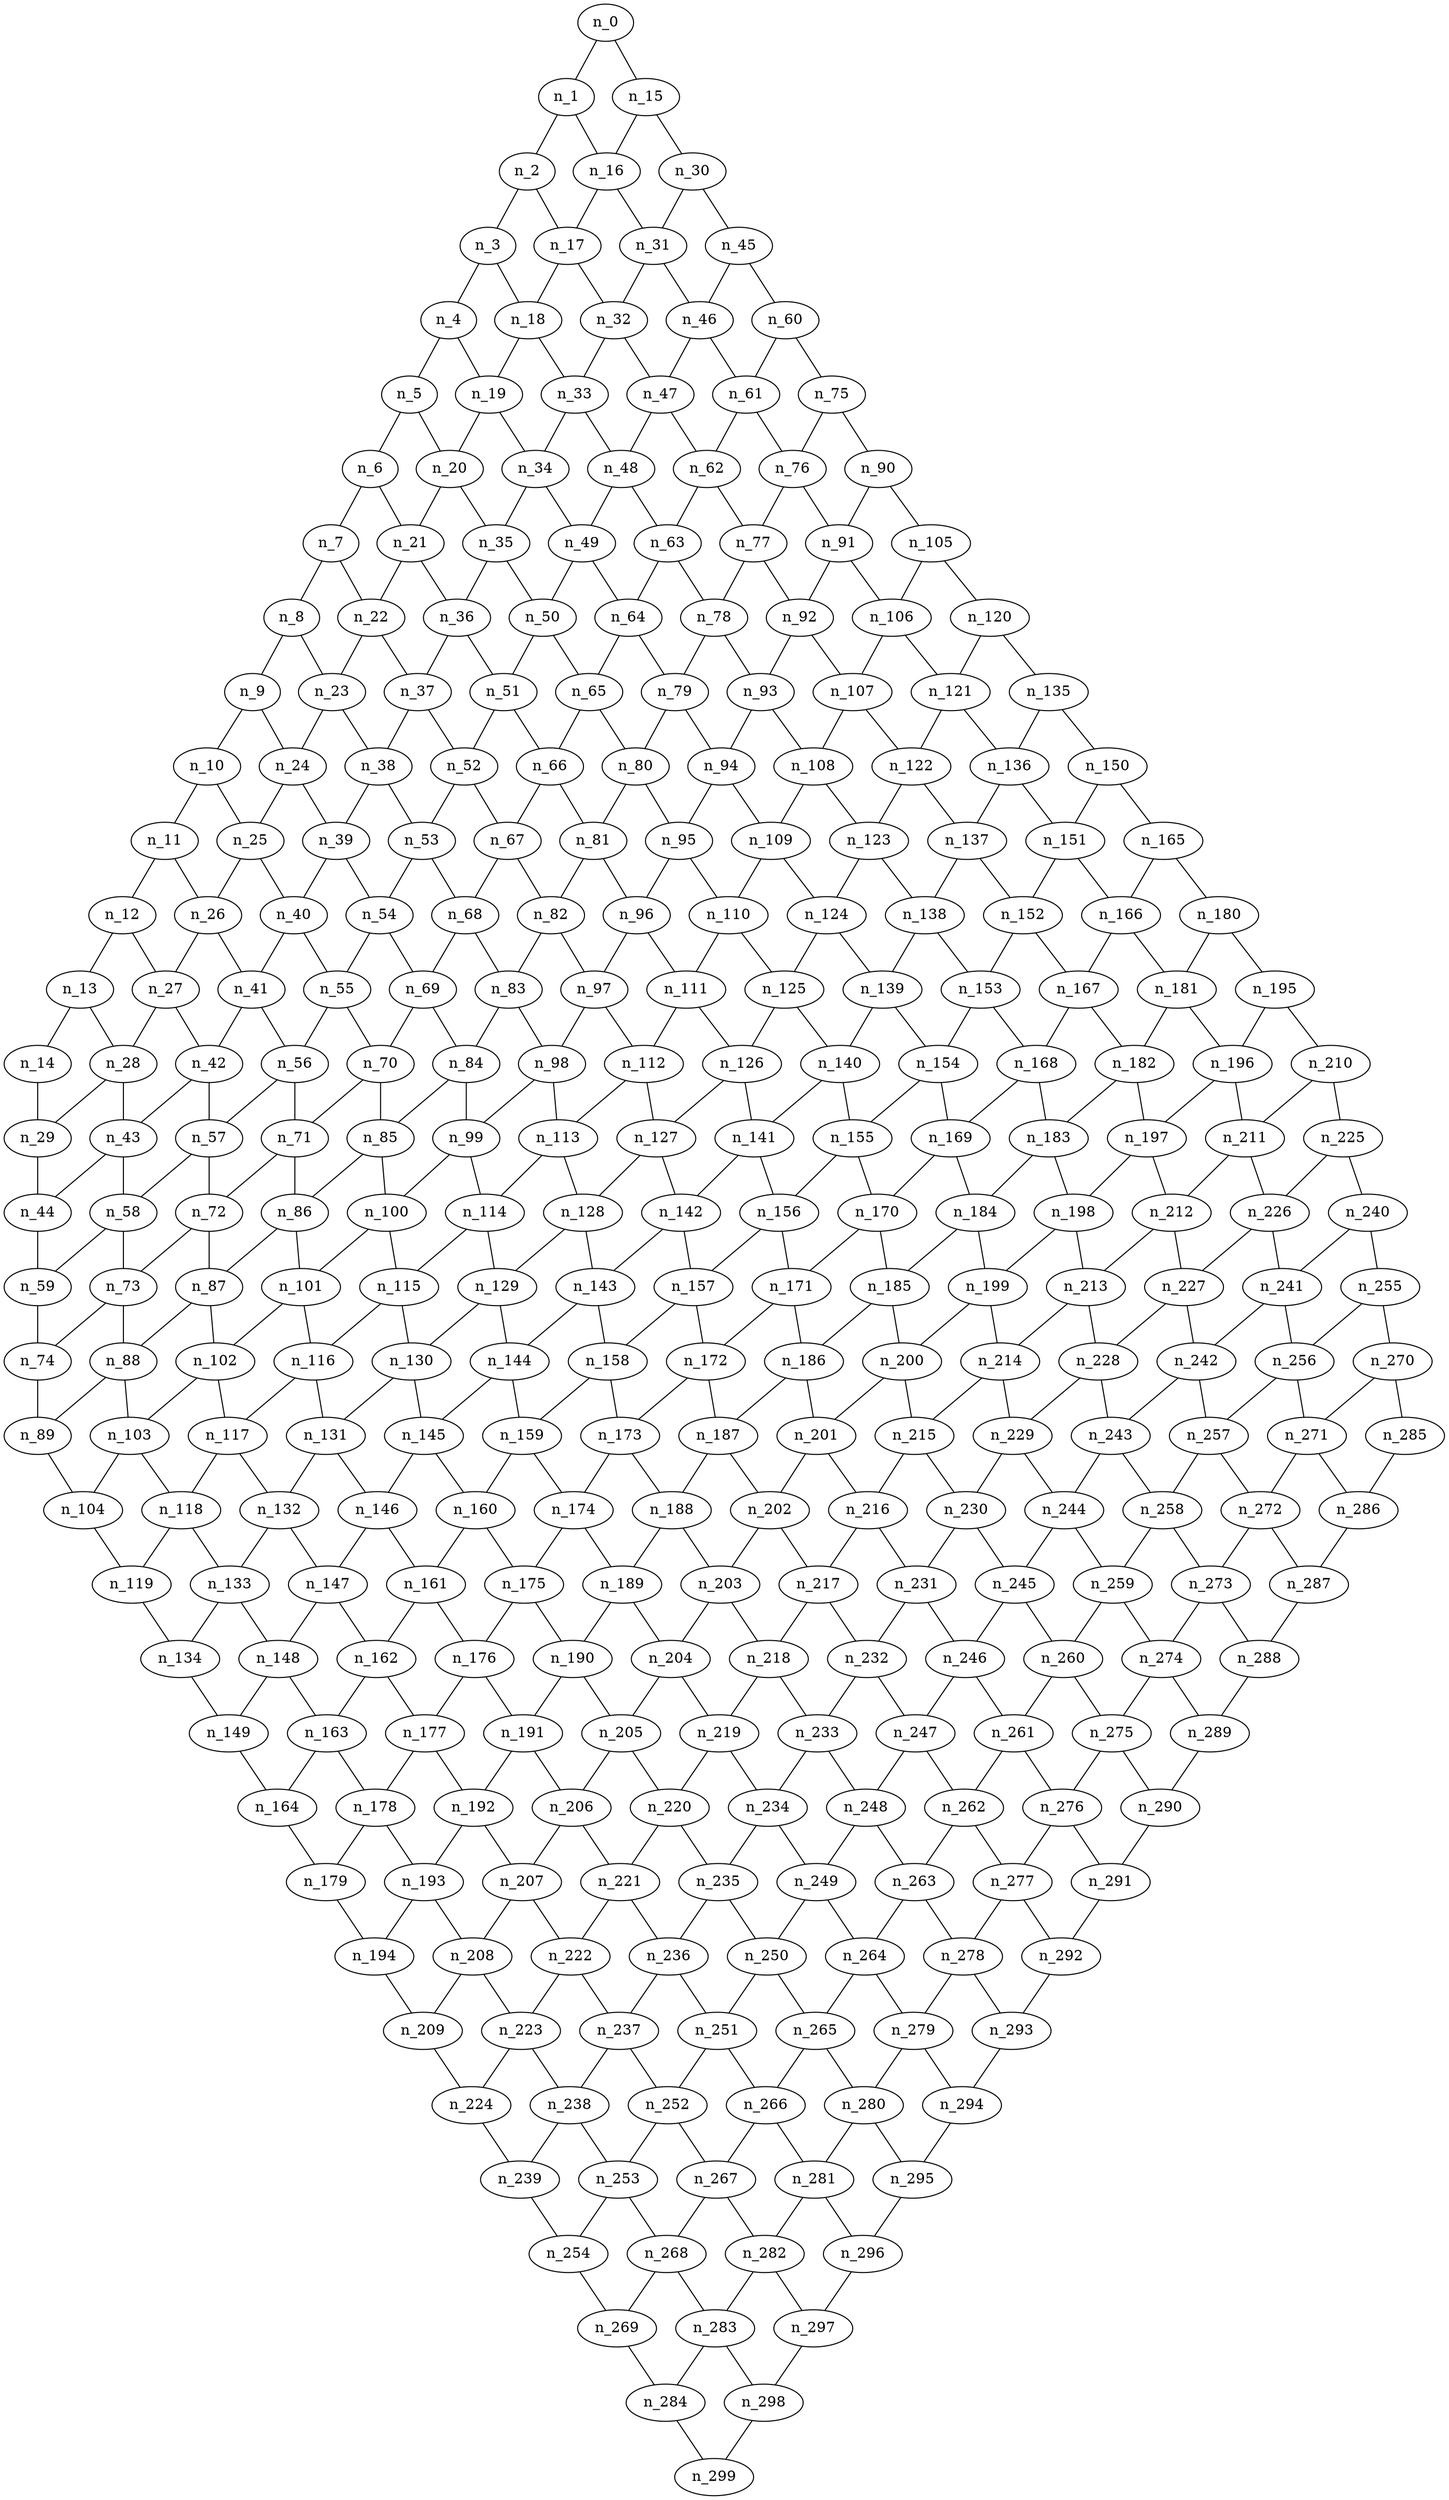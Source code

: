 graph grafoMalla_20_15  {
n_0;
n_1;
n_2;
n_3;
n_4;
n_5;
n_6;
n_7;
n_8;
n_9;
n_10;
n_11;
n_12;
n_13;
n_14;
n_15;
n_16;
n_17;
n_18;
n_19;
n_20;
n_21;
n_22;
n_23;
n_24;
n_25;
n_26;
n_27;
n_28;
n_29;
n_30;
n_31;
n_32;
n_33;
n_34;
n_35;
n_36;
n_37;
n_38;
n_39;
n_40;
n_41;
n_42;
n_43;
n_44;
n_45;
n_46;
n_47;
n_48;
n_49;
n_50;
n_51;
n_52;
n_53;
n_54;
n_55;
n_56;
n_57;
n_58;
n_59;
n_60;
n_61;
n_62;
n_63;
n_64;
n_65;
n_66;
n_67;
n_68;
n_69;
n_70;
n_71;
n_72;
n_73;
n_74;
n_75;
n_76;
n_77;
n_78;
n_79;
n_80;
n_81;
n_82;
n_83;
n_84;
n_85;
n_86;
n_87;
n_88;
n_89;
n_90;
n_91;
n_92;
n_93;
n_94;
n_95;
n_96;
n_97;
n_98;
n_99;
n_100;
n_101;
n_102;
n_103;
n_104;
n_105;
n_106;
n_107;
n_108;
n_109;
n_110;
n_111;
n_112;
n_113;
n_114;
n_115;
n_116;
n_117;
n_118;
n_119;
n_120;
n_121;
n_122;
n_123;
n_124;
n_125;
n_126;
n_127;
n_128;
n_129;
n_130;
n_131;
n_132;
n_133;
n_134;
n_135;
n_136;
n_137;
n_138;
n_139;
n_140;
n_141;
n_142;
n_143;
n_144;
n_145;
n_146;
n_147;
n_148;
n_149;
n_150;
n_151;
n_152;
n_153;
n_154;
n_155;
n_156;
n_157;
n_158;
n_159;
n_160;
n_161;
n_162;
n_163;
n_164;
n_165;
n_166;
n_167;
n_168;
n_169;
n_170;
n_171;
n_172;
n_173;
n_174;
n_175;
n_176;
n_177;
n_178;
n_179;
n_180;
n_181;
n_182;
n_183;
n_184;
n_185;
n_186;
n_187;
n_188;
n_189;
n_190;
n_191;
n_192;
n_193;
n_194;
n_195;
n_196;
n_197;
n_198;
n_199;
n_200;
n_201;
n_202;
n_203;
n_204;
n_205;
n_206;
n_207;
n_208;
n_209;
n_210;
n_211;
n_212;
n_213;
n_214;
n_215;
n_216;
n_217;
n_218;
n_219;
n_220;
n_221;
n_222;
n_223;
n_224;
n_225;
n_226;
n_227;
n_228;
n_229;
n_230;
n_231;
n_232;
n_233;
n_234;
n_235;
n_236;
n_237;
n_238;
n_239;
n_240;
n_241;
n_242;
n_243;
n_244;
n_245;
n_246;
n_247;
n_248;
n_249;
n_250;
n_251;
n_252;
n_253;
n_254;
n_255;
n_256;
n_257;
n_258;
n_259;
n_260;
n_261;
n_262;
n_263;
n_264;
n_265;
n_266;
n_267;
n_268;
n_269;
n_270;
n_271;
n_272;
n_273;
n_274;
n_275;
n_276;
n_277;
n_278;
n_279;
n_280;
n_281;
n_282;
n_283;
n_284;
n_285;
n_286;
n_287;
n_288;
n_289;
n_290;
n_291;
n_292;
n_293;
n_294;
n_295;
n_296;
n_297;
n_298;
n_299;
n_0 -- n_15;
n_0 -- n_1;
n_1 -- n_16;
n_1 -- n_2;
n_2 -- n_17;
n_2 -- n_3;
n_3 -- n_18;
n_3 -- n_4;
n_4 -- n_19;
n_4 -- n_5;
n_5 -- n_20;
n_5 -- n_6;
n_6 -- n_21;
n_6 -- n_7;
n_7 -- n_22;
n_7 -- n_8;
n_8 -- n_23;
n_8 -- n_9;
n_9 -- n_24;
n_9 -- n_10;
n_10 -- n_25;
n_10 -- n_11;
n_11 -- n_26;
n_11 -- n_12;
n_12 -- n_27;
n_12 -- n_13;
n_13 -- n_28;
n_13 -- n_14;
n_14 -- n_29;
n_15 -- n_30;
n_15 -- n_16;
n_16 -- n_31;
n_16 -- n_17;
n_17 -- n_32;
n_17 -- n_18;
n_18 -- n_33;
n_18 -- n_19;
n_19 -- n_34;
n_19 -- n_20;
n_20 -- n_35;
n_20 -- n_21;
n_21 -- n_36;
n_21 -- n_22;
n_22 -- n_37;
n_22 -- n_23;
n_23 -- n_38;
n_23 -- n_24;
n_24 -- n_39;
n_24 -- n_25;
n_25 -- n_40;
n_25 -- n_26;
n_26 -- n_41;
n_26 -- n_27;
n_27 -- n_42;
n_27 -- n_28;
n_28 -- n_43;
n_28 -- n_29;
n_29 -- n_44;
n_30 -- n_45;
n_30 -- n_31;
n_31 -- n_46;
n_31 -- n_32;
n_32 -- n_47;
n_32 -- n_33;
n_33 -- n_48;
n_33 -- n_34;
n_34 -- n_49;
n_34 -- n_35;
n_35 -- n_50;
n_35 -- n_36;
n_36 -- n_51;
n_36 -- n_37;
n_37 -- n_52;
n_37 -- n_38;
n_38 -- n_53;
n_38 -- n_39;
n_39 -- n_54;
n_39 -- n_40;
n_40 -- n_55;
n_40 -- n_41;
n_41 -- n_56;
n_41 -- n_42;
n_42 -- n_57;
n_42 -- n_43;
n_43 -- n_58;
n_43 -- n_44;
n_44 -- n_59;
n_45 -- n_60;
n_45 -- n_46;
n_46 -- n_61;
n_46 -- n_47;
n_47 -- n_62;
n_47 -- n_48;
n_48 -- n_63;
n_48 -- n_49;
n_49 -- n_64;
n_49 -- n_50;
n_50 -- n_65;
n_50 -- n_51;
n_51 -- n_66;
n_51 -- n_52;
n_52 -- n_67;
n_52 -- n_53;
n_53 -- n_68;
n_53 -- n_54;
n_54 -- n_69;
n_54 -- n_55;
n_55 -- n_70;
n_55 -- n_56;
n_56 -- n_71;
n_56 -- n_57;
n_57 -- n_72;
n_57 -- n_58;
n_58 -- n_73;
n_58 -- n_59;
n_59 -- n_74;
n_60 -- n_75;
n_60 -- n_61;
n_61 -- n_76;
n_61 -- n_62;
n_62 -- n_77;
n_62 -- n_63;
n_63 -- n_78;
n_63 -- n_64;
n_64 -- n_79;
n_64 -- n_65;
n_65 -- n_80;
n_65 -- n_66;
n_66 -- n_81;
n_66 -- n_67;
n_67 -- n_82;
n_67 -- n_68;
n_68 -- n_83;
n_68 -- n_69;
n_69 -- n_84;
n_69 -- n_70;
n_70 -- n_85;
n_70 -- n_71;
n_71 -- n_86;
n_71 -- n_72;
n_72 -- n_87;
n_72 -- n_73;
n_73 -- n_88;
n_73 -- n_74;
n_74 -- n_89;
n_75 -- n_90;
n_75 -- n_76;
n_76 -- n_91;
n_76 -- n_77;
n_77 -- n_92;
n_77 -- n_78;
n_78 -- n_93;
n_78 -- n_79;
n_79 -- n_94;
n_79 -- n_80;
n_80 -- n_95;
n_80 -- n_81;
n_81 -- n_96;
n_81 -- n_82;
n_82 -- n_97;
n_82 -- n_83;
n_83 -- n_98;
n_83 -- n_84;
n_84 -- n_99;
n_84 -- n_85;
n_85 -- n_100;
n_85 -- n_86;
n_86 -- n_101;
n_86 -- n_87;
n_87 -- n_102;
n_87 -- n_88;
n_88 -- n_103;
n_88 -- n_89;
n_89 -- n_104;
n_90 -- n_105;
n_90 -- n_91;
n_91 -- n_106;
n_91 -- n_92;
n_92 -- n_107;
n_92 -- n_93;
n_93 -- n_108;
n_93 -- n_94;
n_94 -- n_109;
n_94 -- n_95;
n_95 -- n_110;
n_95 -- n_96;
n_96 -- n_111;
n_96 -- n_97;
n_97 -- n_112;
n_97 -- n_98;
n_98 -- n_113;
n_98 -- n_99;
n_99 -- n_114;
n_99 -- n_100;
n_100 -- n_115;
n_100 -- n_101;
n_101 -- n_116;
n_101 -- n_102;
n_102 -- n_117;
n_102 -- n_103;
n_103 -- n_118;
n_103 -- n_104;
n_104 -- n_119;
n_105 -- n_120;
n_105 -- n_106;
n_106 -- n_121;
n_106 -- n_107;
n_107 -- n_122;
n_107 -- n_108;
n_108 -- n_123;
n_108 -- n_109;
n_109 -- n_124;
n_109 -- n_110;
n_110 -- n_125;
n_110 -- n_111;
n_111 -- n_126;
n_111 -- n_112;
n_112 -- n_127;
n_112 -- n_113;
n_113 -- n_128;
n_113 -- n_114;
n_114 -- n_129;
n_114 -- n_115;
n_115 -- n_130;
n_115 -- n_116;
n_116 -- n_131;
n_116 -- n_117;
n_117 -- n_132;
n_117 -- n_118;
n_118 -- n_133;
n_118 -- n_119;
n_119 -- n_134;
n_120 -- n_135;
n_120 -- n_121;
n_121 -- n_136;
n_121 -- n_122;
n_122 -- n_137;
n_122 -- n_123;
n_123 -- n_138;
n_123 -- n_124;
n_124 -- n_139;
n_124 -- n_125;
n_125 -- n_140;
n_125 -- n_126;
n_126 -- n_141;
n_126 -- n_127;
n_127 -- n_142;
n_127 -- n_128;
n_128 -- n_143;
n_128 -- n_129;
n_129 -- n_144;
n_129 -- n_130;
n_130 -- n_145;
n_130 -- n_131;
n_131 -- n_146;
n_131 -- n_132;
n_132 -- n_147;
n_132 -- n_133;
n_133 -- n_148;
n_133 -- n_134;
n_134 -- n_149;
n_135 -- n_150;
n_135 -- n_136;
n_136 -- n_151;
n_136 -- n_137;
n_137 -- n_152;
n_137 -- n_138;
n_138 -- n_153;
n_138 -- n_139;
n_139 -- n_154;
n_139 -- n_140;
n_140 -- n_155;
n_140 -- n_141;
n_141 -- n_156;
n_141 -- n_142;
n_142 -- n_157;
n_142 -- n_143;
n_143 -- n_158;
n_143 -- n_144;
n_144 -- n_159;
n_144 -- n_145;
n_145 -- n_160;
n_145 -- n_146;
n_146 -- n_161;
n_146 -- n_147;
n_147 -- n_162;
n_147 -- n_148;
n_148 -- n_163;
n_148 -- n_149;
n_149 -- n_164;
n_150 -- n_165;
n_150 -- n_151;
n_151 -- n_166;
n_151 -- n_152;
n_152 -- n_167;
n_152 -- n_153;
n_153 -- n_168;
n_153 -- n_154;
n_154 -- n_169;
n_154 -- n_155;
n_155 -- n_170;
n_155 -- n_156;
n_156 -- n_171;
n_156 -- n_157;
n_157 -- n_172;
n_157 -- n_158;
n_158 -- n_173;
n_158 -- n_159;
n_159 -- n_174;
n_159 -- n_160;
n_160 -- n_175;
n_160 -- n_161;
n_161 -- n_176;
n_161 -- n_162;
n_162 -- n_177;
n_162 -- n_163;
n_163 -- n_178;
n_163 -- n_164;
n_164 -- n_179;
n_165 -- n_180;
n_165 -- n_166;
n_166 -- n_181;
n_166 -- n_167;
n_167 -- n_182;
n_167 -- n_168;
n_168 -- n_183;
n_168 -- n_169;
n_169 -- n_184;
n_169 -- n_170;
n_170 -- n_185;
n_170 -- n_171;
n_171 -- n_186;
n_171 -- n_172;
n_172 -- n_187;
n_172 -- n_173;
n_173 -- n_188;
n_173 -- n_174;
n_174 -- n_189;
n_174 -- n_175;
n_175 -- n_190;
n_175 -- n_176;
n_176 -- n_191;
n_176 -- n_177;
n_177 -- n_192;
n_177 -- n_178;
n_178 -- n_193;
n_178 -- n_179;
n_179 -- n_194;
n_180 -- n_195;
n_180 -- n_181;
n_181 -- n_196;
n_181 -- n_182;
n_182 -- n_197;
n_182 -- n_183;
n_183 -- n_198;
n_183 -- n_184;
n_184 -- n_199;
n_184 -- n_185;
n_185 -- n_200;
n_185 -- n_186;
n_186 -- n_201;
n_186 -- n_187;
n_187 -- n_202;
n_187 -- n_188;
n_188 -- n_203;
n_188 -- n_189;
n_189 -- n_204;
n_189 -- n_190;
n_190 -- n_205;
n_190 -- n_191;
n_191 -- n_206;
n_191 -- n_192;
n_192 -- n_207;
n_192 -- n_193;
n_193 -- n_208;
n_193 -- n_194;
n_194 -- n_209;
n_195 -- n_210;
n_195 -- n_196;
n_196 -- n_211;
n_196 -- n_197;
n_197 -- n_212;
n_197 -- n_198;
n_198 -- n_213;
n_198 -- n_199;
n_199 -- n_214;
n_199 -- n_200;
n_200 -- n_215;
n_200 -- n_201;
n_201 -- n_216;
n_201 -- n_202;
n_202 -- n_217;
n_202 -- n_203;
n_203 -- n_218;
n_203 -- n_204;
n_204 -- n_219;
n_204 -- n_205;
n_205 -- n_220;
n_205 -- n_206;
n_206 -- n_221;
n_206 -- n_207;
n_207 -- n_222;
n_207 -- n_208;
n_208 -- n_223;
n_208 -- n_209;
n_209 -- n_224;
n_210 -- n_225;
n_210 -- n_211;
n_211 -- n_226;
n_211 -- n_212;
n_212 -- n_227;
n_212 -- n_213;
n_213 -- n_228;
n_213 -- n_214;
n_214 -- n_229;
n_214 -- n_215;
n_215 -- n_230;
n_215 -- n_216;
n_216 -- n_231;
n_216 -- n_217;
n_217 -- n_232;
n_217 -- n_218;
n_218 -- n_233;
n_218 -- n_219;
n_219 -- n_234;
n_219 -- n_220;
n_220 -- n_235;
n_220 -- n_221;
n_221 -- n_236;
n_221 -- n_222;
n_222 -- n_237;
n_222 -- n_223;
n_223 -- n_238;
n_223 -- n_224;
n_224 -- n_239;
n_225 -- n_240;
n_225 -- n_226;
n_226 -- n_241;
n_226 -- n_227;
n_227 -- n_242;
n_227 -- n_228;
n_228 -- n_243;
n_228 -- n_229;
n_229 -- n_244;
n_229 -- n_230;
n_230 -- n_245;
n_230 -- n_231;
n_231 -- n_246;
n_231 -- n_232;
n_232 -- n_247;
n_232 -- n_233;
n_233 -- n_248;
n_233 -- n_234;
n_234 -- n_249;
n_234 -- n_235;
n_235 -- n_250;
n_235 -- n_236;
n_236 -- n_251;
n_236 -- n_237;
n_237 -- n_252;
n_237 -- n_238;
n_238 -- n_253;
n_238 -- n_239;
n_239 -- n_254;
n_240 -- n_255;
n_240 -- n_241;
n_241 -- n_256;
n_241 -- n_242;
n_242 -- n_257;
n_242 -- n_243;
n_243 -- n_258;
n_243 -- n_244;
n_244 -- n_259;
n_244 -- n_245;
n_245 -- n_260;
n_245 -- n_246;
n_246 -- n_261;
n_246 -- n_247;
n_247 -- n_262;
n_247 -- n_248;
n_248 -- n_263;
n_248 -- n_249;
n_249 -- n_264;
n_249 -- n_250;
n_250 -- n_265;
n_250 -- n_251;
n_251 -- n_266;
n_251 -- n_252;
n_252 -- n_267;
n_252 -- n_253;
n_253 -- n_268;
n_253 -- n_254;
n_254 -- n_269;
n_255 -- n_270;
n_255 -- n_256;
n_256 -- n_271;
n_256 -- n_257;
n_257 -- n_272;
n_257 -- n_258;
n_258 -- n_273;
n_258 -- n_259;
n_259 -- n_274;
n_259 -- n_260;
n_260 -- n_275;
n_260 -- n_261;
n_261 -- n_276;
n_261 -- n_262;
n_262 -- n_277;
n_262 -- n_263;
n_263 -- n_278;
n_263 -- n_264;
n_264 -- n_279;
n_264 -- n_265;
n_265 -- n_280;
n_265 -- n_266;
n_266 -- n_281;
n_266 -- n_267;
n_267 -- n_282;
n_267 -- n_268;
n_268 -- n_283;
n_268 -- n_269;
n_269 -- n_284;
n_270 -- n_285;
n_270 -- n_271;
n_271 -- n_286;
n_271 -- n_272;
n_272 -- n_287;
n_272 -- n_273;
n_273 -- n_288;
n_273 -- n_274;
n_274 -- n_289;
n_274 -- n_275;
n_275 -- n_290;
n_275 -- n_276;
n_276 -- n_291;
n_276 -- n_277;
n_277 -- n_292;
n_277 -- n_278;
n_278 -- n_293;
n_278 -- n_279;
n_279 -- n_294;
n_279 -- n_280;
n_280 -- n_295;
n_280 -- n_281;
n_281 -- n_296;
n_281 -- n_282;
n_282 -- n_297;
n_282 -- n_283;
n_283 -- n_298;
n_283 -- n_284;
n_284 -- n_299;
n_285 -- n_286;
n_286 -- n_287;
n_287 -- n_288;
n_288 -- n_289;
n_289 -- n_290;
n_290 -- n_291;
n_291 -- n_292;
n_292 -- n_293;
n_293 -- n_294;
n_294 -- n_295;
n_295 -- n_296;
n_296 -- n_297;
n_297 -- n_298;
n_298 -- n_299;
}